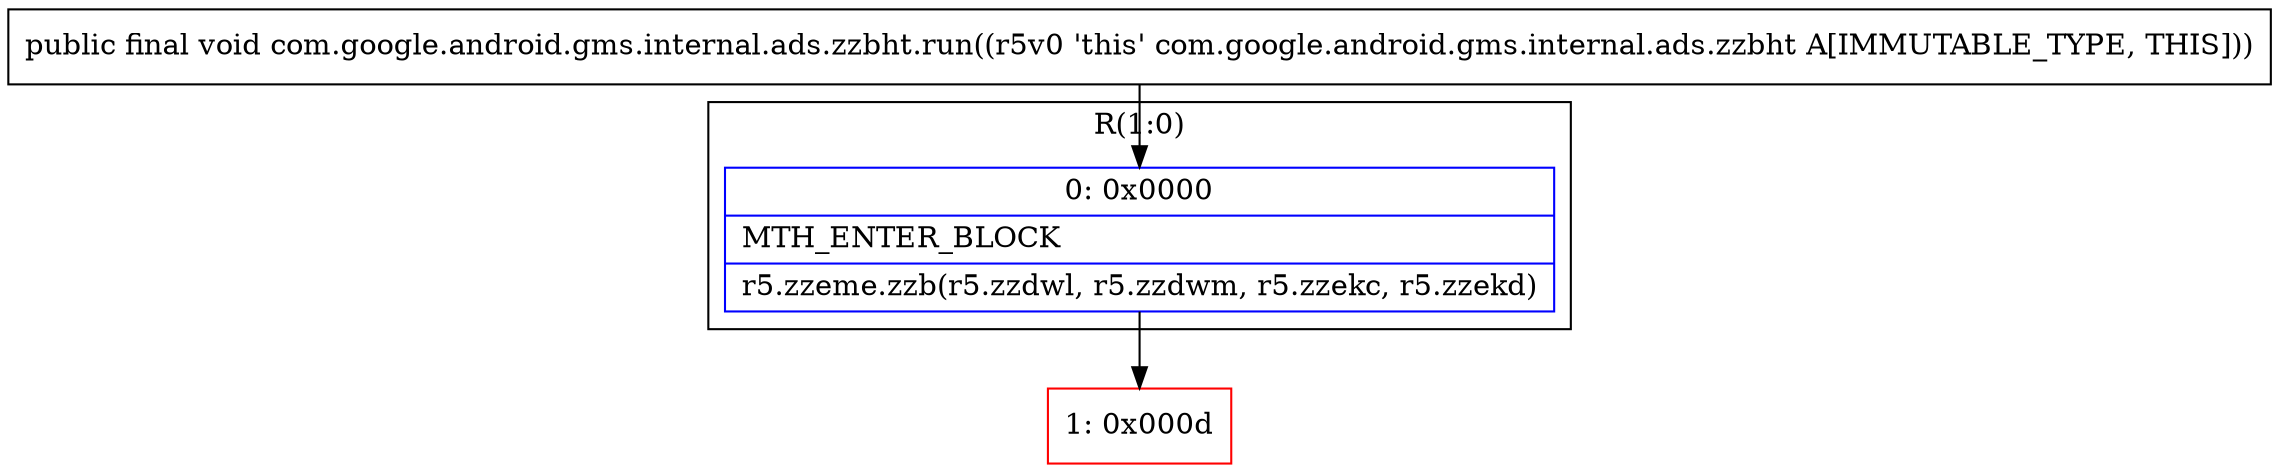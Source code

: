 digraph "CFG forcom.google.android.gms.internal.ads.zzbht.run()V" {
subgraph cluster_Region_1530688426 {
label = "R(1:0)";
node [shape=record,color=blue];
Node_0 [shape=record,label="{0\:\ 0x0000|MTH_ENTER_BLOCK\l|r5.zzeme.zzb(r5.zzdwl, r5.zzdwm, r5.zzekc, r5.zzekd)\l}"];
}
Node_1 [shape=record,color=red,label="{1\:\ 0x000d}"];
MethodNode[shape=record,label="{public final void com.google.android.gms.internal.ads.zzbht.run((r5v0 'this' com.google.android.gms.internal.ads.zzbht A[IMMUTABLE_TYPE, THIS])) }"];
MethodNode -> Node_0;
Node_0 -> Node_1;
}

